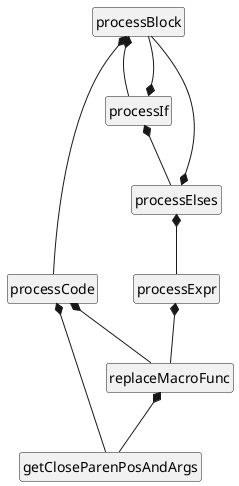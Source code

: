 @startuml

hide empty members
hide circle

processBlock *-- processCode
processBlock *-- processIf

processCode *-- replaceMacroFunc
processCode *-- getCloseParenPosAndArgs

processIf *-- processBlock
processIf *-- processElses

processElses *-- processExpr
processElses *-- processBlock

processExpr *-- replaceMacroFunc
replaceMacroFunc *-- getCloseParenPosAndArgs


@enduml